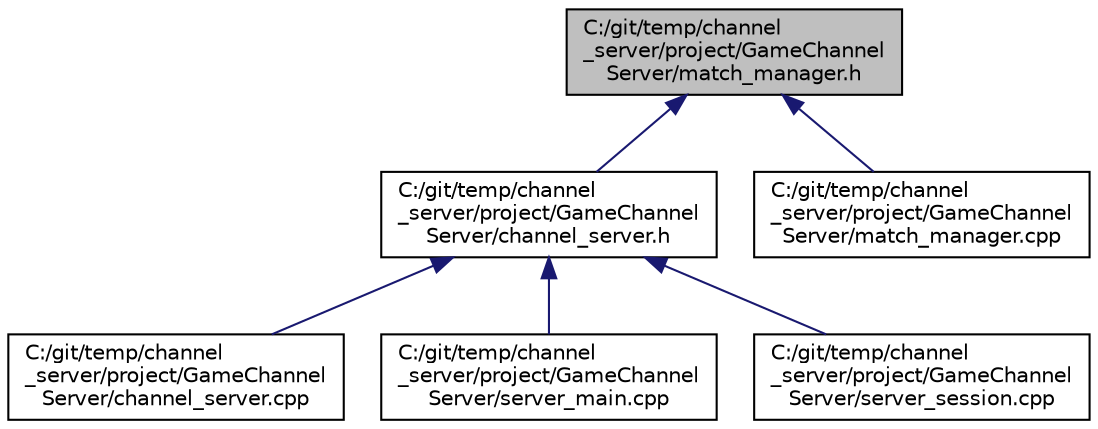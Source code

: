 digraph "C:/git/temp/channel_server/project/GameChannelServer/match_manager.h"
{
  edge [fontname="Helvetica",fontsize="10",labelfontname="Helvetica",labelfontsize="10"];
  node [fontname="Helvetica",fontsize="10",shape=record];
  Node50 [label="C:/git/temp/channel\l_server/project/GameChannel\lServer/match_manager.h",height=0.2,width=0.4,color="black", fillcolor="grey75", style="filled", fontcolor="black"];
  Node50 -> Node51 [dir="back",color="midnightblue",fontsize="10",style="solid",fontname="Helvetica"];
  Node51 [label="C:/git/temp/channel\l_server/project/GameChannel\lServer/channel_server.h",height=0.2,width=0.4,color="black", fillcolor="white", style="filled",URL="$channel__server_8h.html"];
  Node51 -> Node52 [dir="back",color="midnightblue",fontsize="10",style="solid",fontname="Helvetica"];
  Node52 [label="C:/git/temp/channel\l_server/project/GameChannel\lServer/channel_server.cpp",height=0.2,width=0.4,color="black", fillcolor="white", style="filled",URL="$channel__server_8cpp.html"];
  Node51 -> Node53 [dir="back",color="midnightblue",fontsize="10",style="solid",fontname="Helvetica"];
  Node53 [label="C:/git/temp/channel\l_server/project/GameChannel\lServer/server_main.cpp",height=0.2,width=0.4,color="black", fillcolor="white", style="filled",URL="$server__main_8cpp.html"];
  Node51 -> Node54 [dir="back",color="midnightblue",fontsize="10",style="solid",fontname="Helvetica"];
  Node54 [label="C:/git/temp/channel\l_server/project/GameChannel\lServer/server_session.cpp",height=0.2,width=0.4,color="black", fillcolor="white", style="filled",URL="$server__session_8cpp.html"];
  Node50 -> Node55 [dir="back",color="midnightblue",fontsize="10",style="solid",fontname="Helvetica"];
  Node55 [label="C:/git/temp/channel\l_server/project/GameChannel\lServer/match_manager.cpp",height=0.2,width=0.4,color="black", fillcolor="white", style="filled",URL="$match__manager_8cpp.html"];
}
